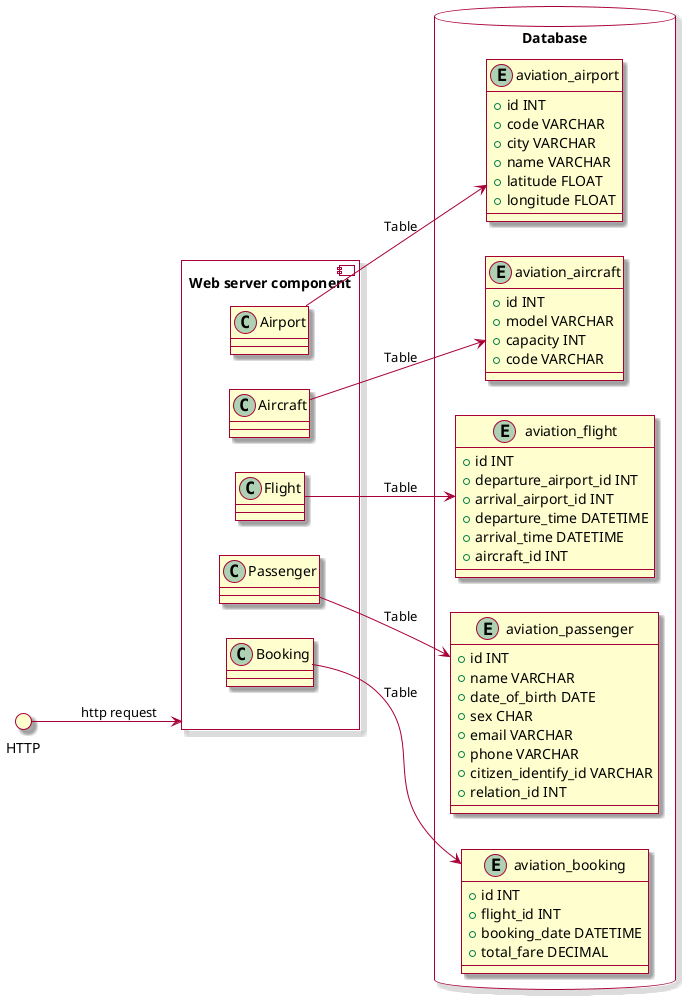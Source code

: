 @startuml system
skin rose
left to right direction

() "HTTP"
HTTP --> "Web server component": http request

component "Web server component" {
    class Airport
    class Aircraft
    class Flight
    class Passenger
    class Booking
}


database "Database" {
    entity "aviation_airport" as aviation_airport_table {
        + id INT
        + code VARCHAR
        + city VARCHAR
        + name VARCHAR
        + latitude FLOAT
        + longitude FLOAT
    }

    entity "aviation_aircraft" as aviation_aircraft_table {
        + id INT
        + model VARCHAR
        + capacity INT
        + code VARCHAR
    }

    entity "aviation_flight" as aviation_flight_table {
        + id INT
        + departure_airport_id INT
        + arrival_airport_id INT
        + departure_time DATETIME
        + arrival_time DATETIME
        + aircraft_id INT
    }

    entity "aviation_passenger" as aviation_passenger_table {
        + id INT
        + name VARCHAR
        + date_of_birth DATE
        + sex CHAR
        + email VARCHAR
        + phone VARCHAR
        + citizen_identify_id VARCHAR
        + relation_id INT
    }

    entity "aviation_booking" as aviation_booking_table {
        + id INT
        + flight_id INT
        + booking_date DATETIME
        + total_fare DECIMAL
    }
}

Airport --> aviation_airport_table: Table
Aircraft --> aviation_aircraft_table: Table
Flight --> aviation_flight_table: Table
Passenger --> aviation_passenger_table: Table
Booking --> aviation_booking_table: Table

@enduml
